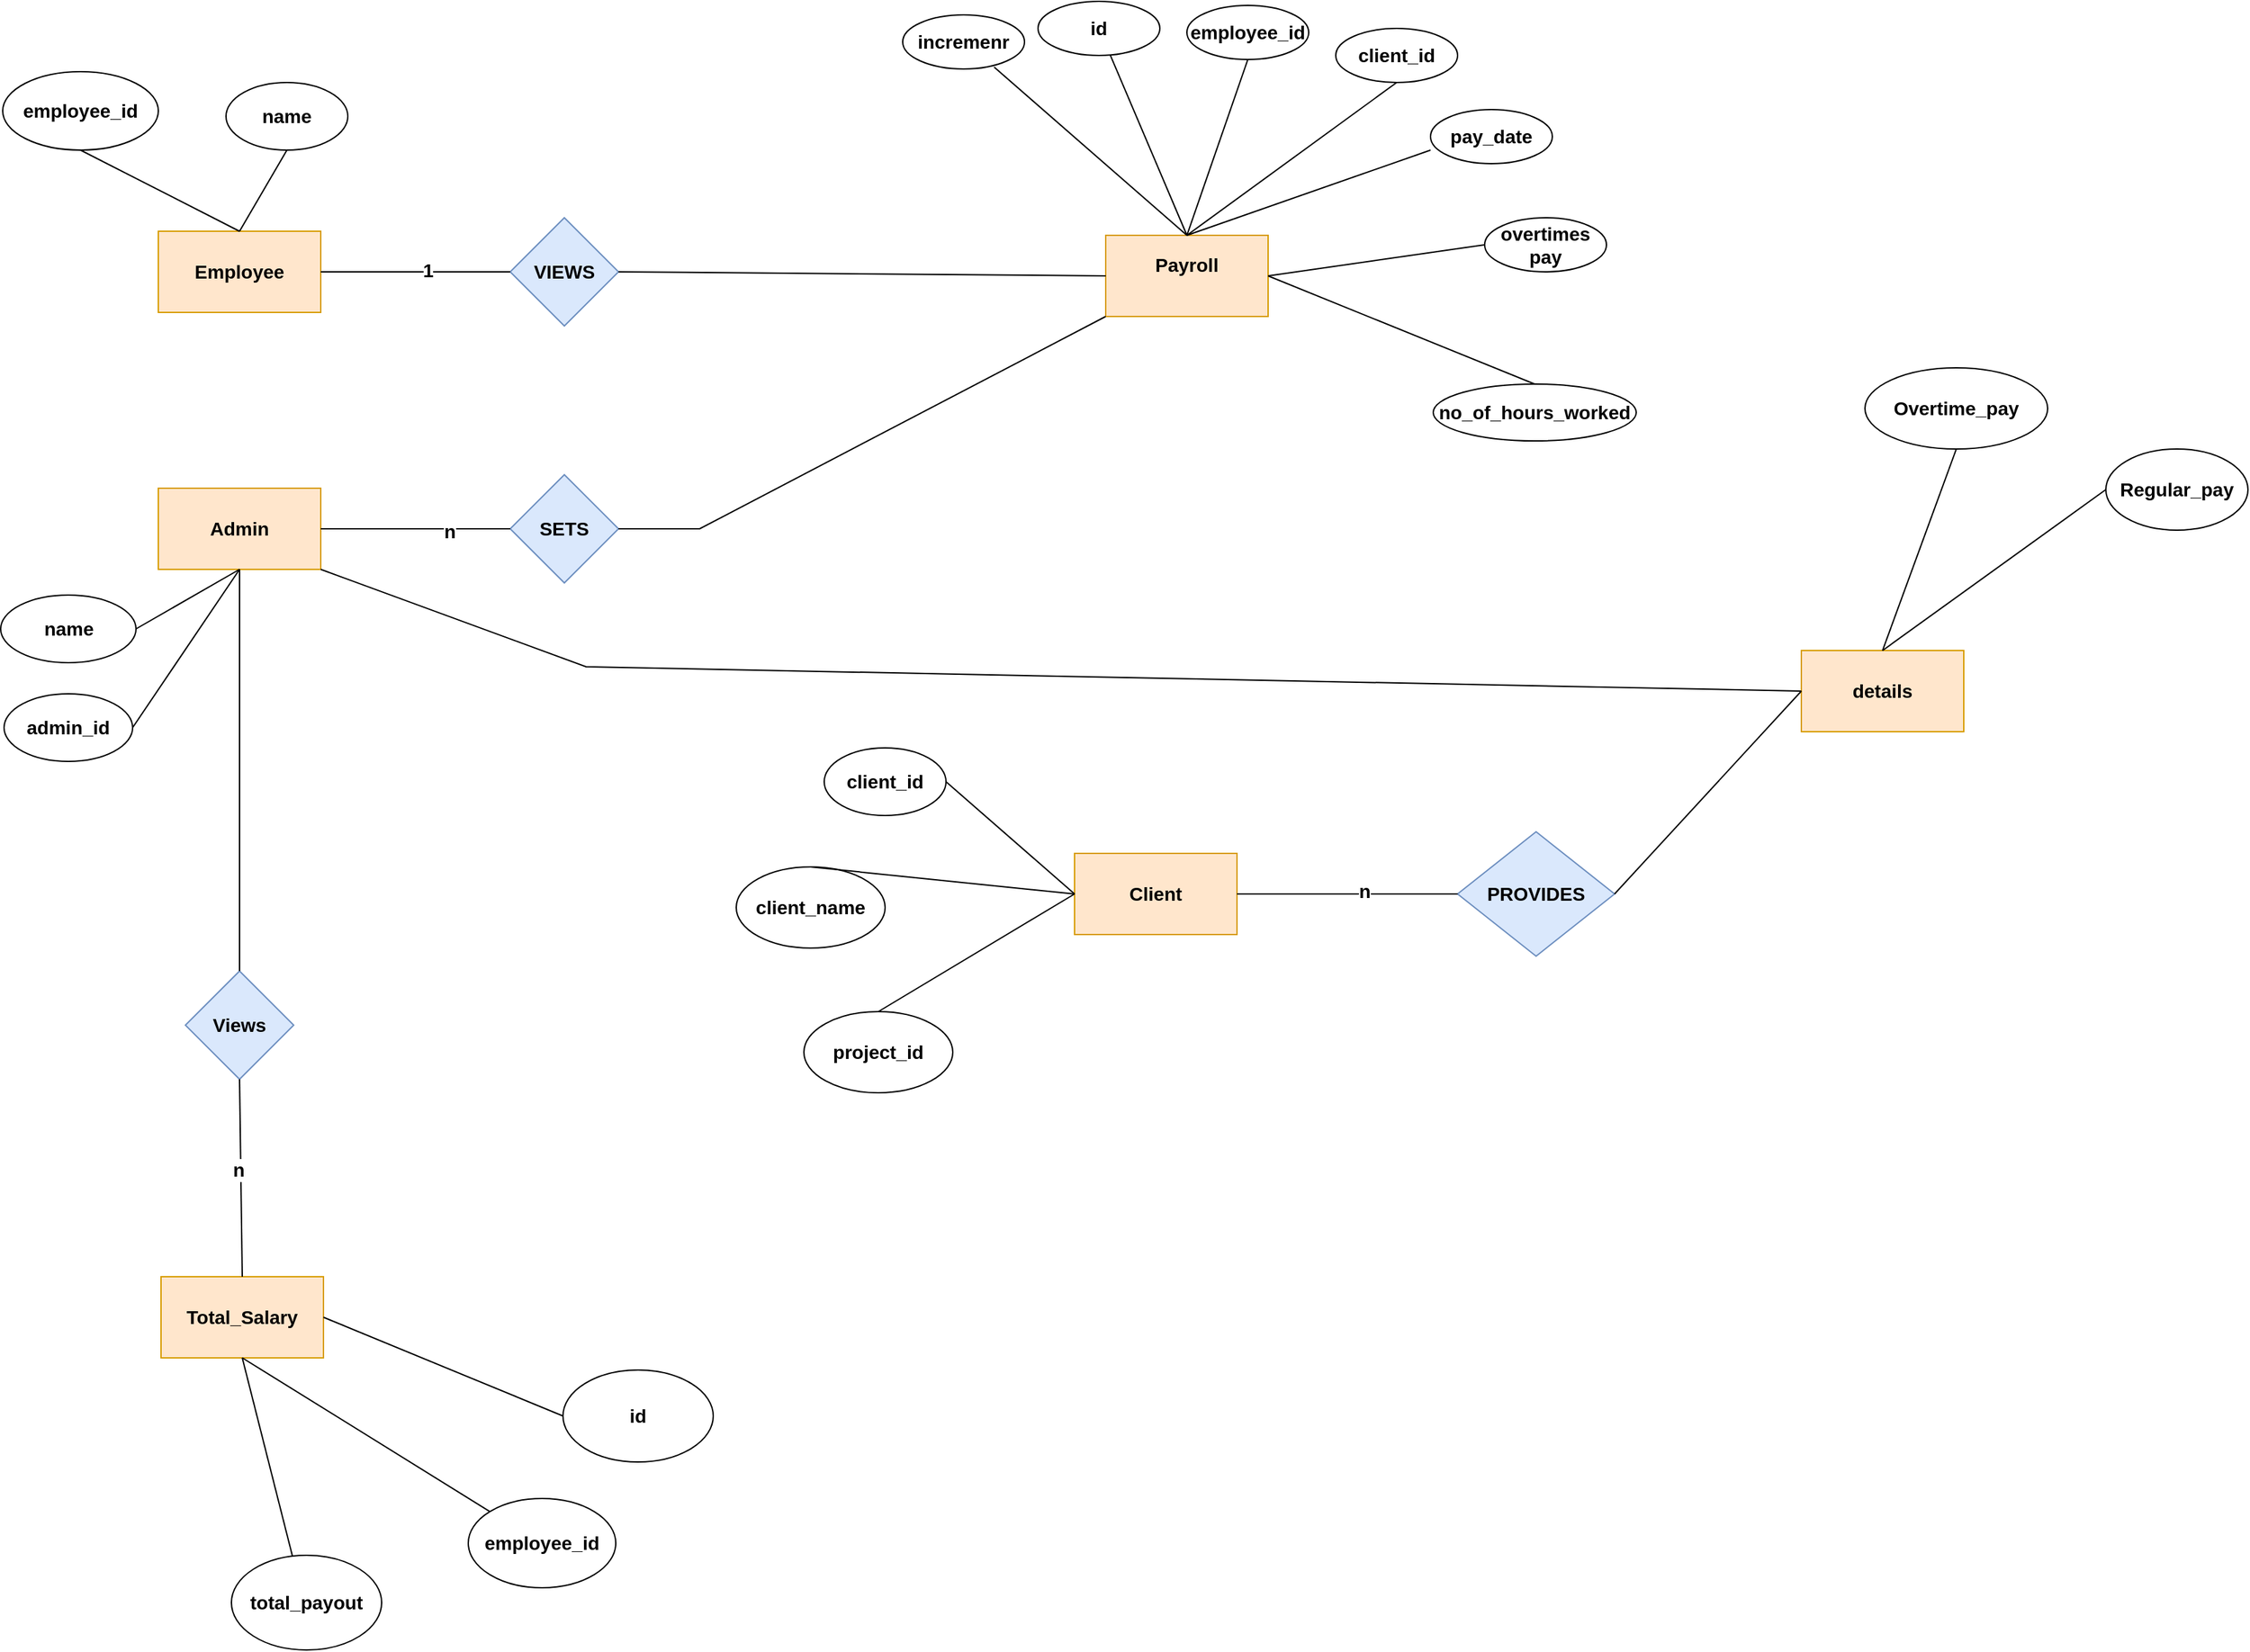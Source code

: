<mxfile version="24.6.4" type="device">
  <diagram name="Page-1" id="EKBBhz65BiRuwpl5lspX">
    <mxGraphModel dx="1985" dy="1050" grid="0" gridSize="10" guides="1" tooltips="1" connect="1" arrows="1" fold="1" page="1" pageScale="1" pageWidth="5500" pageHeight="55551" math="0" shadow="0">
      <root>
        <mxCell id="0" />
        <mxCell id="1" parent="0" />
        <mxCell id="secLKcbEcYvKdAL8T184-43" value="Employee" style="rounded=0;whiteSpace=wrap;html=1;fillColor=#ffe6cc;strokeColor=#d79b00;fontStyle=1;fontSize=14;" parent="1" vertex="1">
          <mxGeometry x="130" y="180" width="120" height="60" as="geometry" />
        </mxCell>
        <mxCell id="secLKcbEcYvKdAL8T184-44" value="&lt;b&gt;&lt;font style=&quot;font-size: 14px;&quot;&gt;employee_id&lt;/font&gt;&lt;/b&gt;" style="ellipse;whiteSpace=wrap;html=1;" parent="1" vertex="1">
          <mxGeometry x="15" y="62" width="115" height="58" as="geometry" />
        </mxCell>
        <mxCell id="secLKcbEcYvKdAL8T184-45" value="name" style="ellipse;whiteSpace=wrap;html=1;fontStyle=1;fontSize=14;" parent="1" vertex="1">
          <mxGeometry x="180" y="70" width="90" height="50" as="geometry" />
        </mxCell>
        <mxCell id="secLKcbEcYvKdAL8T184-46" value="VIEWS" style="rhombus;whiteSpace=wrap;html=1;fillColor=#dae8fc;strokeColor=#6c8ebf;fontStyle=1;fontSize=14;" parent="1" vertex="1">
          <mxGeometry x="390" y="170" width="80" height="80" as="geometry" />
        </mxCell>
        <mxCell id="secLKcbEcYvKdAL8T184-47" value="Payroll&lt;div style=&quot;font-size: 14px;&quot;&gt;&lt;br style=&quot;font-size: 14px;&quot;&gt;&lt;/div&gt;" style="rounded=0;whiteSpace=wrap;html=1;fillColor=#ffe6cc;strokeColor=#d79b00;fontStyle=1;fontSize=14;" parent="1" vertex="1">
          <mxGeometry x="830" y="183" width="120" height="60" as="geometry" />
        </mxCell>
        <mxCell id="secLKcbEcYvKdAL8T184-48" value="id" style="ellipse;whiteSpace=wrap;html=1;fontStyle=1;fontSize=14;" parent="1" vertex="1">
          <mxGeometry x="780" y="10" width="90" height="40" as="geometry" />
        </mxCell>
        <mxCell id="secLKcbEcYvKdAL8T184-49" value="client_id" style="ellipse;whiteSpace=wrap;html=1;fontStyle=1;fontSize=14;" parent="1" vertex="1">
          <mxGeometry x="1000" y="30" width="90" height="40" as="geometry" />
        </mxCell>
        <mxCell id="secLKcbEcYvKdAL8T184-50" value="pay_date" style="ellipse;whiteSpace=wrap;html=1;fontStyle=1;fontSize=14;" parent="1" vertex="1">
          <mxGeometry x="1070" y="90" width="90" height="40" as="geometry" />
        </mxCell>
        <mxCell id="secLKcbEcYvKdAL8T184-51" value="overtimes pay" style="ellipse;whiteSpace=wrap;html=1;fontStyle=1;fontSize=14;" parent="1" vertex="1">
          <mxGeometry x="1110" y="170" width="90" height="40" as="geometry" />
        </mxCell>
        <mxCell id="secLKcbEcYvKdAL8T184-53" value="incremenr" style="ellipse;whiteSpace=wrap;html=1;fontStyle=1;fontSize=14;" parent="1" vertex="1">
          <mxGeometry x="680" y="20" width="90" height="40" as="geometry" />
        </mxCell>
        <mxCell id="secLKcbEcYvKdAL8T184-55" value="no_of_hours_worked" style="ellipse;whiteSpace=wrap;html=1;fontStyle=1;fontSize=14;" parent="1" vertex="1">
          <mxGeometry x="1072" y="293" width="150" height="42" as="geometry" />
        </mxCell>
        <mxCell id="secLKcbEcYvKdAL8T184-56" value="&lt;b&gt;&lt;font style=&quot;font-size: 14px;&quot;&gt;employee_id&lt;/font&gt;&lt;/b&gt;" style="ellipse;whiteSpace=wrap;html=1;" parent="1" vertex="1">
          <mxGeometry x="890" y="13" width="90" height="40" as="geometry" />
        </mxCell>
        <mxCell id="secLKcbEcYvKdAL8T184-58" value="" style="endArrow=none;html=1;rounded=0;entryX=0.5;entryY=1;entryDx=0;entryDy=0;fontStyle=1;fontSize=14;" parent="1" target="secLKcbEcYvKdAL8T184-45" edge="1">
          <mxGeometry width="50" height="50" relative="1" as="geometry">
            <mxPoint x="190" y="180" as="sourcePoint" />
            <mxPoint x="240" y="130" as="targetPoint" />
          </mxGeometry>
        </mxCell>
        <mxCell id="secLKcbEcYvKdAL8T184-59" value="" style="endArrow=none;html=1;rounded=0;entryX=0.5;entryY=1;entryDx=0;entryDy=0;exitX=0.5;exitY=0;exitDx=0;exitDy=0;fontStyle=1;fontSize=14;" parent="1" source="secLKcbEcYvKdAL8T184-43" target="secLKcbEcYvKdAL8T184-44" edge="1">
          <mxGeometry width="50" height="50" relative="1" as="geometry">
            <mxPoint x="180" y="190" as="sourcePoint" />
            <mxPoint x="440" y="290" as="targetPoint" />
          </mxGeometry>
        </mxCell>
        <mxCell id="secLKcbEcYvKdAL8T184-61" value="" style="endArrow=none;html=1;rounded=0;entryX=0.5;entryY=1;entryDx=0;entryDy=0;exitX=0.5;exitY=0;exitDx=0;exitDy=0;fontStyle=1;fontSize=14;" parent="1" source="secLKcbEcYvKdAL8T184-47" target="secLKcbEcYvKdAL8T184-49" edge="1">
          <mxGeometry width="50" height="50" relative="1" as="geometry">
            <mxPoint x="870.0" y="200" as="sourcePoint" />
            <mxPoint x="1047.1" y="67.46" as="targetPoint" />
          </mxGeometry>
        </mxCell>
        <mxCell id="secLKcbEcYvKdAL8T184-62" value="" style="endArrow=none;html=1;rounded=0;exitX=0.5;exitY=0;exitDx=0;exitDy=0;fontStyle=1;fontSize=14;" parent="1" source="secLKcbEcYvKdAL8T184-47" target="secLKcbEcYvKdAL8T184-48" edge="1">
          <mxGeometry width="50" height="50" relative="1" as="geometry">
            <mxPoint x="870" y="200" as="sourcePoint" />
            <mxPoint x="840" y="50" as="targetPoint" />
          </mxGeometry>
        </mxCell>
        <mxCell id="secLKcbEcYvKdAL8T184-63" value="" style="endArrow=none;html=1;rounded=0;exitX=0.5;exitY=0;exitDx=0;exitDy=0;entryX=0.751;entryY=0.966;entryDx=0;entryDy=0;entryPerimeter=0;fontStyle=1;fontSize=14;" parent="1" source="secLKcbEcYvKdAL8T184-47" target="secLKcbEcYvKdAL8T184-53" edge="1">
          <mxGeometry width="50" height="50" relative="1" as="geometry">
            <mxPoint x="870.0" y="200" as="sourcePoint" />
            <mxPoint x="751.861" y="61.643" as="targetPoint" />
          </mxGeometry>
        </mxCell>
        <mxCell id="secLKcbEcYvKdAL8T184-64" value="" style="endArrow=none;html=1;rounded=0;entryX=0;entryY=0.75;entryDx=0;entryDy=0;entryPerimeter=0;exitX=0.5;exitY=0;exitDx=0;exitDy=0;fontStyle=1;fontSize=14;" parent="1" source="secLKcbEcYvKdAL8T184-47" target="secLKcbEcYvKdAL8T184-50" edge="1">
          <mxGeometry width="50" height="50" relative="1" as="geometry">
            <mxPoint x="860" y="200" as="sourcePoint" />
            <mxPoint x="730" y="150" as="targetPoint" />
          </mxGeometry>
        </mxCell>
        <mxCell id="secLKcbEcYvKdAL8T184-65" value="" style="endArrow=none;html=1;rounded=0;entryX=0;entryY=0.5;entryDx=0;entryDy=0;exitX=1;exitY=0.5;exitDx=0;exitDy=0;fontStyle=1;fontSize=14;" parent="1" source="secLKcbEcYvKdAL8T184-47" target="secLKcbEcYvKdAL8T184-51" edge="1">
          <mxGeometry width="50" height="50" relative="1" as="geometry">
            <mxPoint x="510" y="310" as="sourcePoint" />
            <mxPoint x="560" y="260" as="targetPoint" />
          </mxGeometry>
        </mxCell>
        <mxCell id="secLKcbEcYvKdAL8T184-68" value="" style="endArrow=none;html=1;rounded=0;entryX=1;entryY=0.5;entryDx=0;entryDy=0;exitX=0.5;exitY=0;exitDx=0;exitDy=0;fontStyle=1;fontSize=14;" parent="1" source="secLKcbEcYvKdAL8T184-55" target="secLKcbEcYvKdAL8T184-47" edge="1">
          <mxGeometry width="50" height="50" relative="1" as="geometry">
            <mxPoint x="600" y="340" as="sourcePoint" />
            <mxPoint x="650" y="290" as="targetPoint" />
          </mxGeometry>
        </mxCell>
        <mxCell id="secLKcbEcYvKdAL8T184-69" value="" style="endArrow=none;html=1;rounded=0;entryX=0.5;entryY=0;entryDx=0;entryDy=0;exitX=0.5;exitY=1;exitDx=0;exitDy=0;fontStyle=1;fontSize=14;" parent="1" source="secLKcbEcYvKdAL8T184-56" target="secLKcbEcYvKdAL8T184-47" edge="1">
          <mxGeometry width="50" height="50" relative="1" as="geometry">
            <mxPoint x="470" y="340" as="sourcePoint" />
            <mxPoint x="520" y="290" as="targetPoint" />
          </mxGeometry>
        </mxCell>
        <mxCell id="secLKcbEcYvKdAL8T184-70" value="" style="endArrow=none;html=1;rounded=0;entryX=0;entryY=0.5;entryDx=0;entryDy=0;exitX=1;exitY=0.5;exitDx=0;exitDy=0;fontStyle=1;fontSize=14;" parent="1" source="secLKcbEcYvKdAL8T184-43" target="secLKcbEcYvKdAL8T184-46" edge="1">
          <mxGeometry width="50" height="50" relative="1" as="geometry">
            <mxPoint x="280" y="300" as="sourcePoint" />
            <mxPoint x="330" y="250" as="targetPoint" />
          </mxGeometry>
        </mxCell>
        <mxCell id="secLKcbEcYvKdAL8T184-110" value="1" style="edgeLabel;html=1;align=center;verticalAlign=middle;resizable=0;points=[];fontStyle=1;fontSize=14;" parent="secLKcbEcYvKdAL8T184-70" vertex="1" connectable="0">
          <mxGeometry x="0.136" y="1" relative="1" as="geometry">
            <mxPoint x="-1" as="offset" />
          </mxGeometry>
        </mxCell>
        <mxCell id="secLKcbEcYvKdAL8T184-71" value="" style="endArrow=none;html=1;rounded=0;entryX=0;entryY=0.5;entryDx=0;entryDy=0;exitX=1;exitY=0.5;exitDx=0;exitDy=0;fontStyle=1;fontSize=14;" parent="1" source="secLKcbEcYvKdAL8T184-46" target="secLKcbEcYvKdAL8T184-47" edge="1">
          <mxGeometry width="50" height="50" relative="1" as="geometry">
            <mxPoint x="410" y="330" as="sourcePoint" />
            <mxPoint x="460" y="280" as="targetPoint" />
          </mxGeometry>
        </mxCell>
        <mxCell id="secLKcbEcYvKdAL8T184-72" value="Admin" style="rounded=0;whiteSpace=wrap;html=1;fillColor=#ffe6cc;strokeColor=#d79b00;fontStyle=1;fontSize=14;" parent="1" vertex="1">
          <mxGeometry x="130" y="370" width="120" height="60" as="geometry" />
        </mxCell>
        <mxCell id="secLKcbEcYvKdAL8T184-73" value="&lt;b&gt;&lt;font style=&quot;font-size: 14px;&quot;&gt;admin_id&lt;/font&gt;&lt;/b&gt;" style="ellipse;whiteSpace=wrap;html=1;" parent="1" vertex="1">
          <mxGeometry x="16" y="522" width="95" height="50" as="geometry" />
        </mxCell>
        <mxCell id="secLKcbEcYvKdAL8T184-74" value="&lt;b&gt;&lt;font style=&quot;font-size: 14px;&quot;&gt;name&lt;/font&gt;&lt;/b&gt;" style="ellipse;whiteSpace=wrap;html=1;" parent="1" vertex="1">
          <mxGeometry x="13.5" y="449" width="100" height="50" as="geometry" />
        </mxCell>
        <mxCell id="secLKcbEcYvKdAL8T184-75" value="SETS" style="rhombus;whiteSpace=wrap;html=1;fillColor=#dae8fc;strokeColor=#6c8ebf;fontStyle=1;fontSize=14;" parent="1" vertex="1">
          <mxGeometry x="390" y="360" width="80" height="80" as="geometry" />
        </mxCell>
        <mxCell id="secLKcbEcYvKdAL8T184-76" value="" style="endArrow=none;html=1;rounded=0;exitX=1;exitY=0.5;exitDx=0;exitDy=0;entryX=0;entryY=0.5;entryDx=0;entryDy=0;fontStyle=1;fontSize=14;" parent="1" source="secLKcbEcYvKdAL8T184-72" target="secLKcbEcYvKdAL8T184-75" edge="1">
          <mxGeometry width="50" height="50" relative="1" as="geometry">
            <mxPoint x="320" y="350" as="sourcePoint" />
            <mxPoint x="370" y="300" as="targetPoint" />
          </mxGeometry>
        </mxCell>
        <mxCell id="secLKcbEcYvKdAL8T184-109" value="n" style="edgeLabel;html=1;align=center;verticalAlign=middle;resizable=0;points=[];fontStyle=1;fontSize=14;" parent="secLKcbEcYvKdAL8T184-76" vertex="1" connectable="0">
          <mxGeometry x="0.358" y="-2" relative="1" as="geometry">
            <mxPoint as="offset" />
          </mxGeometry>
        </mxCell>
        <mxCell id="secLKcbEcYvKdAL8T184-77" value="" style="endArrow=none;html=1;rounded=0;entryX=0;entryY=1;entryDx=0;entryDy=0;exitX=1;exitY=0.5;exitDx=0;exitDy=0;fontStyle=1;fontSize=14;" parent="1" source="secLKcbEcYvKdAL8T184-75" target="secLKcbEcYvKdAL8T184-47" edge="1">
          <mxGeometry width="50" height="50" relative="1" as="geometry">
            <mxPoint x="430" y="360" as="sourcePoint" />
            <mxPoint x="400" y="300" as="targetPoint" />
            <Array as="points">
              <mxPoint x="530" y="400" />
            </Array>
          </mxGeometry>
        </mxCell>
        <mxCell id="secLKcbEcYvKdAL8T184-78" value="" style="endArrow=none;html=1;rounded=0;entryX=0.5;entryY=1;entryDx=0;entryDy=0;exitX=1;exitY=0.5;exitDx=0;exitDy=0;fontStyle=1;fontSize=14;" parent="1" source="secLKcbEcYvKdAL8T184-73" target="secLKcbEcYvKdAL8T184-72" edge="1">
          <mxGeometry width="50" height="50" relative="1" as="geometry">
            <mxPoint x="130" y="490" as="sourcePoint" />
            <mxPoint x="180" y="440" as="targetPoint" />
          </mxGeometry>
        </mxCell>
        <mxCell id="secLKcbEcYvKdAL8T184-79" value="" style="endArrow=none;html=1;rounded=0;entryX=0.5;entryY=1;entryDx=0;entryDy=0;exitX=1;exitY=0.5;exitDx=0;exitDy=0;fontStyle=1;fontSize=14;" parent="1" source="secLKcbEcYvKdAL8T184-74" target="secLKcbEcYvKdAL8T184-72" edge="1">
          <mxGeometry width="50" height="50" relative="1" as="geometry">
            <mxPoint x="330" y="510" as="sourcePoint" />
            <mxPoint x="380" y="460" as="targetPoint" />
          </mxGeometry>
        </mxCell>
        <mxCell id="secLKcbEcYvKdAL8T184-85" value="Client" style="rounded=0;whiteSpace=wrap;html=1;fillColor=#ffe6cc;strokeColor=#d79b00;fontStyle=1;fontSize=14;" parent="1" vertex="1">
          <mxGeometry x="807" y="640" width="120" height="60" as="geometry" />
        </mxCell>
        <mxCell id="secLKcbEcYvKdAL8T184-86" value="client_id" style="ellipse;whiteSpace=wrap;html=1;fontStyle=1;fontSize=14;" parent="1" vertex="1">
          <mxGeometry x="622" y="562" width="90" height="50" as="geometry" />
        </mxCell>
        <mxCell id="secLKcbEcYvKdAL8T184-87" value="client_name" style="ellipse;whiteSpace=wrap;html=1;fontStyle=1;fontSize=14;" parent="1" vertex="1">
          <mxGeometry x="557" y="650" width="110" height="60" as="geometry" />
        </mxCell>
        <mxCell id="secLKcbEcYvKdAL8T184-89" value="" style="endArrow=none;html=1;rounded=0;entryX=0;entryY=0.5;entryDx=0;entryDy=0;exitX=0.5;exitY=0;exitDx=0;exitDy=0;fontStyle=1;fontSize=14;" parent="1" source="secLKcbEcYvKdAL8T184-87" target="secLKcbEcYvKdAL8T184-85" edge="1">
          <mxGeometry width="50" height="50" relative="1" as="geometry">
            <mxPoint x="270" y="710" as="sourcePoint" />
            <mxPoint x="320" y="660" as="targetPoint" />
          </mxGeometry>
        </mxCell>
        <mxCell id="secLKcbEcYvKdAL8T184-90" value="" style="endArrow=none;html=1;rounded=0;entryX=0;entryY=0.5;entryDx=0;entryDy=0;exitX=1;exitY=0.5;exitDx=0;exitDy=0;fontStyle=1;fontSize=14;" parent="1" source="secLKcbEcYvKdAL8T184-86" target="secLKcbEcYvKdAL8T184-85" edge="1">
          <mxGeometry width="50" height="50" relative="1" as="geometry">
            <mxPoint x="260" y="640" as="sourcePoint" />
            <mxPoint x="310" y="590" as="targetPoint" />
          </mxGeometry>
        </mxCell>
        <mxCell id="secLKcbEcYvKdAL8T184-91" value="PROVIDES" style="rhombus;whiteSpace=wrap;html=1;fillColor=#dae8fc;strokeColor=#6c8ebf;fontStyle=1;fontSize=14;" parent="1" vertex="1">
          <mxGeometry x="1090" y="624" width="116" height="92" as="geometry" />
        </mxCell>
        <mxCell id="secLKcbEcYvKdAL8T184-92" value="" style="endArrow=none;html=1;rounded=0;entryX=0;entryY=0.5;entryDx=0;entryDy=0;exitX=1;exitY=0.5;exitDx=0;exitDy=0;fontStyle=1;fontSize=14;" parent="1" source="secLKcbEcYvKdAL8T184-85" target="secLKcbEcYvKdAL8T184-91" edge="1">
          <mxGeometry width="50" height="50" relative="1" as="geometry">
            <mxPoint x="490" y="530" as="sourcePoint" />
            <mxPoint x="540" y="480" as="targetPoint" />
          </mxGeometry>
        </mxCell>
        <mxCell id="secLKcbEcYvKdAL8T184-108" value="n" style="edgeLabel;html=1;align=center;verticalAlign=middle;resizable=0;points=[];fontStyle=1;fontSize=14;" parent="secLKcbEcYvKdAL8T184-92" vertex="1" connectable="0">
          <mxGeometry x="0.149" y="2" relative="1" as="geometry">
            <mxPoint as="offset" />
          </mxGeometry>
        </mxCell>
        <mxCell id="secLKcbEcYvKdAL8T184-93" value="project_id" style="ellipse;whiteSpace=wrap;html=1;fontStyle=1;fontSize=14;" parent="1" vertex="1">
          <mxGeometry x="607" y="757" width="110" height="60" as="geometry" />
        </mxCell>
        <mxCell id="secLKcbEcYvKdAL8T184-94" value="details" style="rounded=0;whiteSpace=wrap;html=1;fillColor=#ffe6cc;strokeColor=#d79b00;fontStyle=1;fontSize=14;" parent="1" vertex="1">
          <mxGeometry x="1344" y="490" width="120" height="60" as="geometry" />
        </mxCell>
        <mxCell id="secLKcbEcYvKdAL8T184-97" value="Regular_pay" style="ellipse;whiteSpace=wrap;html=1;fontStyle=1;fontSize=14;" parent="1" vertex="1">
          <mxGeometry x="1569" y="341" width="105" height="60" as="geometry" />
        </mxCell>
        <mxCell id="secLKcbEcYvKdAL8T184-98" value="Overtime_pay" style="ellipse;whiteSpace=wrap;html=1;fontStyle=1;fontSize=14;" parent="1" vertex="1">
          <mxGeometry x="1391" y="281" width="135" height="60" as="geometry" />
        </mxCell>
        <mxCell id="secLKcbEcYvKdAL8T184-99" value="" style="endArrow=none;html=1;rounded=0;entryX=0;entryY=0.5;entryDx=0;entryDy=0;exitX=1;exitY=0.5;exitDx=0;exitDy=0;fontStyle=1;fontSize=14;" parent="1" source="secLKcbEcYvKdAL8T184-91" target="secLKcbEcYvKdAL8T184-94" edge="1">
          <mxGeometry width="50" height="50" relative="1" as="geometry">
            <mxPoint x="790" y="690" as="sourcePoint" />
            <mxPoint x="840" y="640" as="targetPoint" />
          </mxGeometry>
        </mxCell>
        <mxCell id="secLKcbEcYvKdAL8T184-100" value="" style="endArrow=none;html=1;rounded=0;entryX=0.5;entryY=1;entryDx=0;entryDy=0;exitX=0.5;exitY=0;exitDx=0;exitDy=0;fontStyle=1;fontSize=14;" parent="1" source="secLKcbEcYvKdAL8T184-94" target="secLKcbEcYvKdAL8T184-98" edge="1">
          <mxGeometry width="50" height="50" relative="1" as="geometry">
            <mxPoint x="1567.0" y="690" as="sourcePoint" />
            <mxPoint x="1417.0" y="430" as="targetPoint" />
          </mxGeometry>
        </mxCell>
        <mxCell id="secLKcbEcYvKdAL8T184-101" value="" style="endArrow=none;html=1;rounded=0;exitX=0.5;exitY=0;exitDx=0;exitDy=0;entryX=0;entryY=0.5;entryDx=0;entryDy=0;fontStyle=1;fontSize=14;" parent="1" source="secLKcbEcYvKdAL8T184-94" target="secLKcbEcYvKdAL8T184-97" edge="1">
          <mxGeometry width="50" height="50" relative="1" as="geometry">
            <mxPoint x="1020" y="730" as="sourcePoint" />
            <mxPoint x="1070" y="680" as="targetPoint" />
          </mxGeometry>
        </mxCell>
        <mxCell id="secLKcbEcYvKdAL8T184-104" value="" style="endArrow=none;html=1;rounded=0;entryX=1;entryY=1;entryDx=0;entryDy=0;exitX=0;exitY=0.5;exitDx=0;exitDy=0;fontStyle=1;fontSize=14;" parent="1" source="secLKcbEcYvKdAL8T184-94" target="secLKcbEcYvKdAL8T184-72" edge="1">
          <mxGeometry width="50" height="50" relative="1" as="geometry">
            <mxPoint x="585" y="555" as="sourcePoint" />
            <mxPoint x="255" y="430" as="targetPoint" />
            <Array as="points">
              <mxPoint x="446" y="502" />
            </Array>
          </mxGeometry>
        </mxCell>
        <mxCell id="ejg2ZttmuCb_PsUVtkLd-2" value="" style="endArrow=none;html=1;rounded=0;entryX=0;entryY=0.5;entryDx=0;entryDy=0;exitX=0.5;exitY=0;exitDx=0;exitDy=0;fontStyle=1;fontSize=14;" edge="1" parent="1" source="secLKcbEcYvKdAL8T184-93" target="secLKcbEcYvKdAL8T184-85">
          <mxGeometry width="50" height="50" relative="1" as="geometry">
            <mxPoint x="622" y="660" as="sourcePoint" />
            <mxPoint x="817" y="680" as="targetPoint" />
          </mxGeometry>
        </mxCell>
        <mxCell id="ejg2ZttmuCb_PsUVtkLd-4" value="Views" style="rhombus;whiteSpace=wrap;html=1;fillColor=#dae8fc;strokeColor=#6c8ebf;fontStyle=1;fontSize=14;" vertex="1" parent="1">
          <mxGeometry x="150" y="727" width="80" height="80" as="geometry" />
        </mxCell>
        <mxCell id="ejg2ZttmuCb_PsUVtkLd-5" value="" style="endArrow=none;html=1;rounded=0;entryX=0.5;entryY=1;entryDx=0;entryDy=0;exitX=0.5;exitY=0;exitDx=0;exitDy=0;fontStyle=1;fontSize=14;" edge="1" parent="1" source="ejg2ZttmuCb_PsUVtkLd-4" target="secLKcbEcYvKdAL8T184-72">
          <mxGeometry width="50" height="50" relative="1" as="geometry">
            <mxPoint x="216" y="684" as="sourcePoint" />
            <mxPoint x="266" y="634" as="targetPoint" />
          </mxGeometry>
        </mxCell>
        <mxCell id="ejg2ZttmuCb_PsUVtkLd-6" value="Total_Salary" style="rounded=0;whiteSpace=wrap;html=1;fillColor=#ffe6cc;strokeColor=#d79b00;fontStyle=1;fontSize=14;" vertex="1" parent="1">
          <mxGeometry x="132" y="953" width="120" height="60" as="geometry" />
        </mxCell>
        <mxCell id="ejg2ZttmuCb_PsUVtkLd-7" value="" style="endArrow=none;html=1;rounded=0;entryX=0.5;entryY=1;entryDx=0;entryDy=0;exitX=0.5;exitY=0;exitDx=0;exitDy=0;fontStyle=1;fontSize=14;" edge="1" parent="1" source="ejg2ZttmuCb_PsUVtkLd-6" target="ejg2ZttmuCb_PsUVtkLd-4">
          <mxGeometry width="50" height="50" relative="1" as="geometry">
            <mxPoint x="166" y="887" as="sourcePoint" />
            <mxPoint x="216" y="837" as="targetPoint" />
          </mxGeometry>
        </mxCell>
        <mxCell id="ejg2ZttmuCb_PsUVtkLd-14" value="n" style="edgeLabel;html=1;align=center;verticalAlign=middle;resizable=0;points=[];fontStyle=1;fontSize=14;" vertex="1" connectable="0" parent="ejg2ZttmuCb_PsUVtkLd-7">
          <mxGeometry x="0.066" y="2" relative="1" as="geometry">
            <mxPoint y="-1" as="offset" />
          </mxGeometry>
        </mxCell>
        <mxCell id="ejg2ZttmuCb_PsUVtkLd-8" value="id" style="ellipse;whiteSpace=wrap;html=1;fontStyle=1;fontSize=14;" vertex="1" parent="1">
          <mxGeometry x="429" y="1022" width="111" height="68" as="geometry" />
        </mxCell>
        <mxCell id="ejg2ZttmuCb_PsUVtkLd-9" value="employee_id" style="ellipse;whiteSpace=wrap;html=1;fontStyle=1;fontSize=14;" vertex="1" parent="1">
          <mxGeometry x="359" y="1117" width="109" height="66" as="geometry" />
        </mxCell>
        <mxCell id="ejg2ZttmuCb_PsUVtkLd-10" value="total_payout" style="ellipse;whiteSpace=wrap;html=1;fontStyle=1;fontSize=14;" vertex="1" parent="1">
          <mxGeometry x="184" y="1159" width="111" height="70" as="geometry" />
        </mxCell>
        <mxCell id="ejg2ZttmuCb_PsUVtkLd-11" value="" style="endArrow=none;html=1;rounded=0;entryX=0.5;entryY=1;entryDx=0;entryDy=0;exitX=0.407;exitY=0.014;exitDx=0;exitDy=0;exitPerimeter=0;fontStyle=1;fontSize=14;" edge="1" parent="1" source="ejg2ZttmuCb_PsUVtkLd-10" target="ejg2ZttmuCb_PsUVtkLd-6">
          <mxGeometry width="50" height="50" relative="1" as="geometry">
            <mxPoint x="164" y="1132" as="sourcePoint" />
            <mxPoint x="214" y="1082" as="targetPoint" />
          </mxGeometry>
        </mxCell>
        <mxCell id="ejg2ZttmuCb_PsUVtkLd-12" value="" style="endArrow=none;html=1;rounded=0;entryX=0.5;entryY=1;entryDx=0;entryDy=0;exitX=0;exitY=0;exitDx=0;exitDy=0;fontStyle=1;fontSize=14;" edge="1" parent="1" source="ejg2ZttmuCb_PsUVtkLd-9" target="ejg2ZttmuCb_PsUVtkLd-6">
          <mxGeometry width="50" height="50" relative="1" as="geometry">
            <mxPoint x="293" y="1089" as="sourcePoint" />
            <mxPoint x="343" y="1039" as="targetPoint" />
          </mxGeometry>
        </mxCell>
        <mxCell id="ejg2ZttmuCb_PsUVtkLd-13" value="" style="endArrow=none;html=1;rounded=0;entryX=0;entryY=0.5;entryDx=0;entryDy=0;exitX=1;exitY=0.5;exitDx=0;exitDy=0;fontStyle=1;fontSize=14;" edge="1" parent="1" source="ejg2ZttmuCb_PsUVtkLd-6" target="ejg2ZttmuCb_PsUVtkLd-8">
          <mxGeometry width="50" height="50" relative="1" as="geometry">
            <mxPoint x="329" y="884" as="sourcePoint" />
            <mxPoint x="379" y="834" as="targetPoint" />
          </mxGeometry>
        </mxCell>
      </root>
    </mxGraphModel>
  </diagram>
</mxfile>
